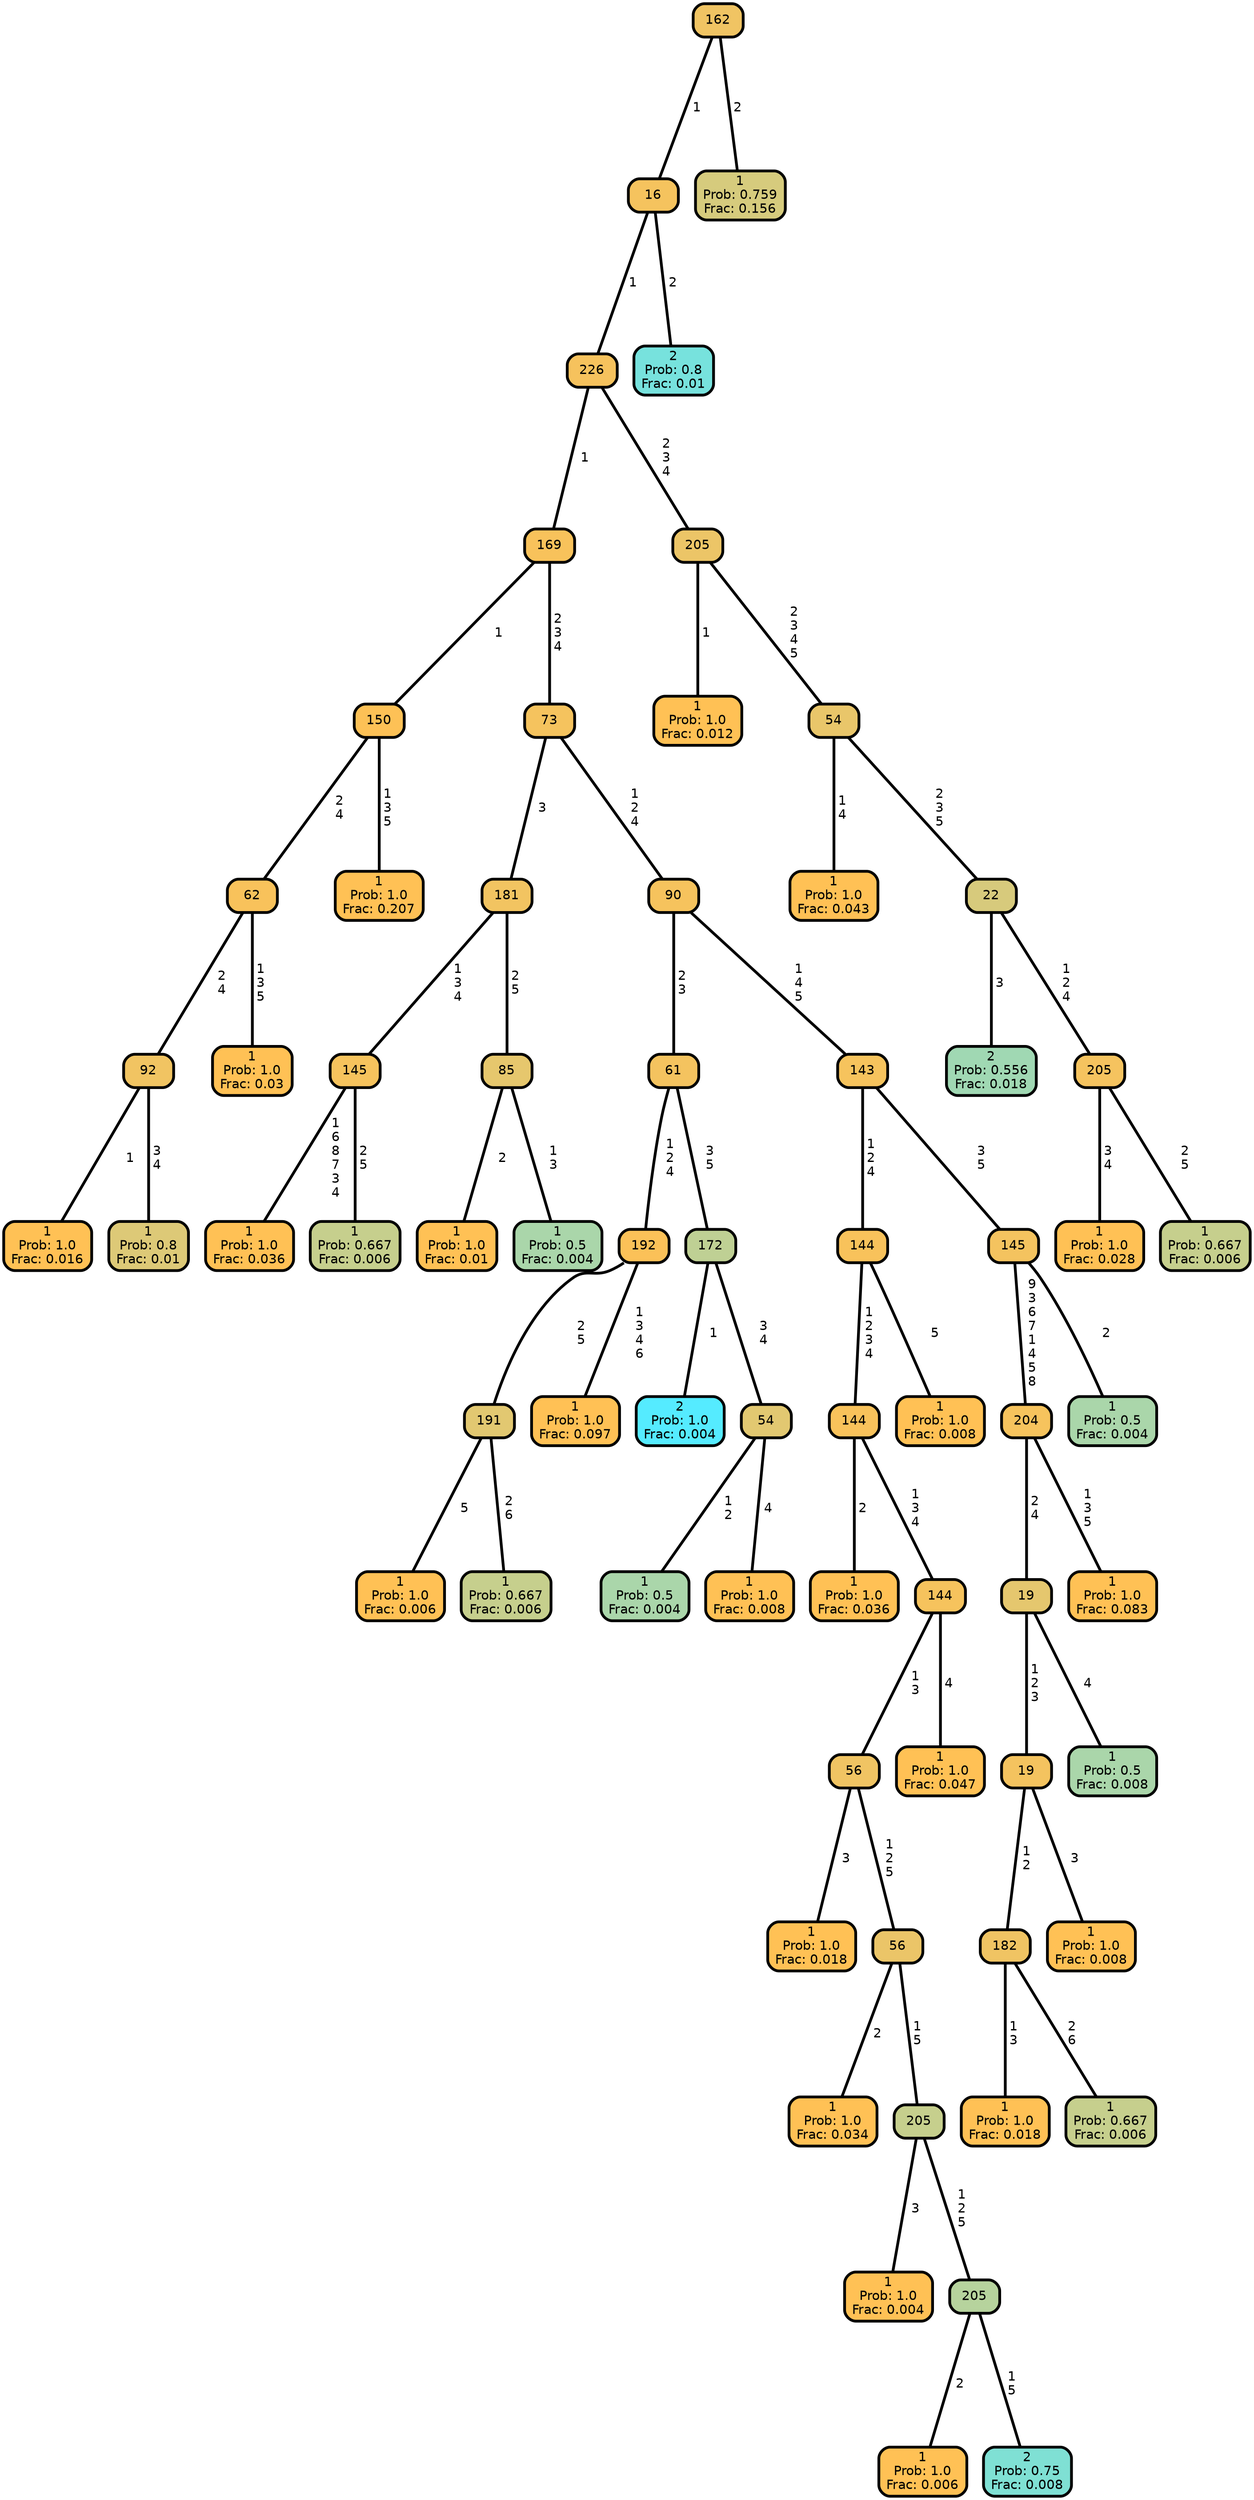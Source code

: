 graph Tree {
node [shape=box, style="filled, rounded",color="black",penwidth="3",fontcolor="black",                 fontname=helvetica] ;
graph [ranksep="0 equally", splines=straight,                 bgcolor=transparent, dpi=200] ;
edge [fontname=helvetica, color=black] ;
0 [label="1
Prob: 1.0
Frac: 0.016", fillcolor="#ffc155"] ;
1 [label="92", fillcolor="#f1c462"] ;
2 [label="1
Prob: 0.8
Frac: 0.01", fillcolor="#ddc977"] ;
3 [label="62", fillcolor="#f8c25b"] ;
4 [label="1
Prob: 1.0
Frac: 0.03", fillcolor="#ffc155"] ;
5 [label="150", fillcolor="#fdc156"] ;
6 [label="1
Prob: 1.0
Frac: 0.207", fillcolor="#ffc155"] ;
7 [label="169", fillcolor="#f8c25b"] ;
8 [label="1
Prob: 1.0
Frac: 0.036", fillcolor="#ffc155"] ;
9 [label="145", fillcolor="#f6c35d"] ;
10 [label="1
Prob: 0.667
Frac: 0.006", fillcolor="#c6cf8d"] ;
11 [label="181", fillcolor="#f2c461"] ;
12 [label="1
Prob: 1.0
Frac: 0.01", fillcolor="#ffc155"] ;
13 [label="85", fillcolor="#e6c76d"] ;
14 [label="1
Prob: 0.5
Frac: 0.004", fillcolor="#aad6aa"] ;
15 [label="73", fillcolor="#f5c35e"] ;
16 [label="1
Prob: 1.0
Frac: 0.006", fillcolor="#ffc155"] ;
17 [label="191", fillcolor="#e2c871"] ;
18 [label="1
Prob: 0.667
Frac: 0.006", fillcolor="#c6cf8d"] ;
19 [label="192", fillcolor="#fbc158"] ;
20 [label="1
Prob: 1.0
Frac: 0.097", fillcolor="#ffc155"] ;
21 [label="61", fillcolor="#f4c35f"] ;
22 [label="2
Prob: 1.0
Frac: 0.004", fillcolor="#55ebff"] ;
23 [label="172", fillcolor="#bfd094"] ;
24 [label="1
Prob: 0.5
Frac: 0.004", fillcolor="#aad6aa"] ;
25 [label="54", fillcolor="#e2c871"] ;
26 [label="1
Prob: 1.0
Frac: 0.008", fillcolor="#ffc155"] ;
27 [label="90", fillcolor="#f6c35d"] ;
28 [label="1
Prob: 1.0
Frac: 0.036", fillcolor="#ffc155"] ;
29 [label="144", fillcolor="#f8c25b"] ;
30 [label="1
Prob: 1.0
Frac: 0.018", fillcolor="#ffc155"] ;
31 [label="56", fillcolor="#f0c463"] ;
32 [label="1
Prob: 1.0
Frac: 0.034", fillcolor="#ffc155"] ;
33 [label="56", fillcolor="#ebc568"] ;
34 [label="1
Prob: 1.0
Frac: 0.004", fillcolor="#ffc155"] ;
35 [label="205", fillcolor="#c6cf8d"] ;
36 [label="1
Prob: 1.0
Frac: 0.006", fillcolor="#ffc155"] ;
37 [label="205", fillcolor="#b6d39d"] ;
38 [label="2
Prob: 0.75
Frac: 0.008", fillcolor="#7fe0d4"] ;
39 [label="144", fillcolor="#f6c35d"] ;
40 [label="1
Prob: 1.0
Frac: 0.047", fillcolor="#ffc155"] ;
41 [label="144", fillcolor="#f8c25b"] ;
42 [label="1
Prob: 1.0
Frac: 0.008", fillcolor="#ffc155"] ;
43 [label="143", fillcolor="#f6c35d"] ;
44 [label="1
Prob: 1.0
Frac: 0.018", fillcolor="#ffc155"] ;
45 [label="182", fillcolor="#f0c463"] ;
46 [label="1
Prob: 0.667
Frac: 0.006", fillcolor="#c6cf8d"] ;
47 [label="19", fillcolor="#f4c35f"] ;
48 [label="1
Prob: 1.0
Frac: 0.008", fillcolor="#ffc155"] ;
49 [label="19", fillcolor="#e5c76e"] ;
50 [label="1
Prob: 0.5
Frac: 0.008", fillcolor="#aad6aa"] ;
51 [label="204", fillcolor="#f6c35d"] ;
52 [label="1
Prob: 1.0
Frac: 0.083", fillcolor="#ffc155"] ;
53 [label="145", fillcolor="#f4c35f"] ;
54 [label="1
Prob: 0.5
Frac: 0.004", fillcolor="#aad6aa"] ;
55 [label="226", fillcolor="#f6c25d"] ;
56 [label="1
Prob: 1.0
Frac: 0.012", fillcolor="#ffc155"] ;
57 [label="205", fillcolor="#ecc567"] ;
58 [label="1
Prob: 1.0
Frac: 0.043", fillcolor="#ffc155"] ;
59 [label="54", fillcolor="#e9c66a"] ;
60 [label="2
Prob: 0.556
Frac: 0.018", fillcolor="#a0d8b3"] ;
61 [label="22", fillcolor="#d7ca7c"] ;
62 [label="1
Prob: 1.0
Frac: 0.028", fillcolor="#ffc155"] ;
63 [label="205", fillcolor="#f5c35f"] ;
64 [label="1
Prob: 0.667
Frac: 0.006", fillcolor="#c6cf8d"] ;
65 [label="16", fillcolor="#f5c35e"] ;
66 [label="2
Prob: 0.8
Frac: 0.01", fillcolor="#77e2dd"] ;
67 [label="162", fillcolor="#f0c463"] ;
68 [label="1
Prob: 0.759
Frac: 0.156", fillcolor="#d6cb7d"] ;
1 -- 0 [label=" 1",penwidth=3] ;
1 -- 2 [label=" 3\n 4",penwidth=3] ;
3 -- 1 [label=" 2\n 4",penwidth=3] ;
3 -- 4 [label=" 1\n 3\n 5",penwidth=3] ;
5 -- 3 [label=" 2\n 4",penwidth=3] ;
5 -- 6 [label=" 1\n 3\n 5",penwidth=3] ;
7 -- 5 [label=" 1",penwidth=3] ;
7 -- 15 [label=" 2\n 3\n 4",penwidth=3] ;
9 -- 8 [label=" 1\n 6\n 8\n 7\n 3\n 4",penwidth=3] ;
9 -- 10 [label=" 2\n 5",penwidth=3] ;
11 -- 9 [label=" 1\n 3\n 4",penwidth=3] ;
11 -- 13 [label=" 2\n 5",penwidth=3] ;
13 -- 12 [label=" 2",penwidth=3] ;
13 -- 14 [label=" 1\n 3",penwidth=3] ;
15 -- 11 [label=" 3",penwidth=3] ;
15 -- 27 [label=" 1\n 2\n 4",penwidth=3] ;
17 -- 16 [label=" 5",penwidth=3] ;
17 -- 18 [label=" 2\n 6",penwidth=3] ;
19 -- 17 [label=" 2\n 5",penwidth=3] ;
19 -- 20 [label=" 1\n 3\n 4\n 6",penwidth=3] ;
21 -- 19 [label=" 1\n 2\n 4",penwidth=3] ;
21 -- 23 [label=" 3\n 5",penwidth=3] ;
23 -- 22 [label=" 1",penwidth=3] ;
23 -- 25 [label=" 3\n 4",penwidth=3] ;
25 -- 24 [label=" 1\n 2",penwidth=3] ;
25 -- 26 [label=" 4",penwidth=3] ;
27 -- 21 [label=" 2\n 3",penwidth=3] ;
27 -- 43 [label=" 1\n 4\n 5",penwidth=3] ;
29 -- 28 [label=" 2",penwidth=3] ;
29 -- 39 [label=" 1\n 3\n 4",penwidth=3] ;
31 -- 30 [label=" 3",penwidth=3] ;
31 -- 33 [label=" 1\n 2\n 5",penwidth=3] ;
33 -- 32 [label=" 2",penwidth=3] ;
33 -- 35 [label=" 1\n 5",penwidth=3] ;
35 -- 34 [label=" 3",penwidth=3] ;
35 -- 37 [label=" 1\n 2\n 5",penwidth=3] ;
37 -- 36 [label=" 2",penwidth=3] ;
37 -- 38 [label=" 1\n 5",penwidth=3] ;
39 -- 31 [label=" 1\n 3",penwidth=3] ;
39 -- 40 [label=" 4",penwidth=3] ;
41 -- 29 [label=" 1\n 2\n 3\n 4",penwidth=3] ;
41 -- 42 [label=" 5",penwidth=3] ;
43 -- 41 [label=" 1\n 2\n 4",penwidth=3] ;
43 -- 53 [label=" 3\n 5",penwidth=3] ;
45 -- 44 [label=" 1\n 3",penwidth=3] ;
45 -- 46 [label=" 2\n 6",penwidth=3] ;
47 -- 45 [label=" 1\n 2",penwidth=3] ;
47 -- 48 [label=" 3",penwidth=3] ;
49 -- 47 [label=" 1\n 2\n 3",penwidth=3] ;
49 -- 50 [label=" 4",penwidth=3] ;
51 -- 49 [label=" 2\n 4",penwidth=3] ;
51 -- 52 [label=" 1\n 3\n 5",penwidth=3] ;
53 -- 51 [label=" 9\n 3\n 6\n 7\n 1\n 4\n 5\n 8",penwidth=3] ;
53 -- 54 [label=" 2",penwidth=3] ;
55 -- 7 [label=" 1",penwidth=3] ;
55 -- 57 [label=" 2\n 3\n 4",penwidth=3] ;
57 -- 56 [label=" 1",penwidth=3] ;
57 -- 59 [label=" 2\n 3\n 4\n 5",penwidth=3] ;
59 -- 58 [label=" 1\n 4",penwidth=3] ;
59 -- 61 [label=" 2\n 3\n 5",penwidth=3] ;
61 -- 60 [label=" 3",penwidth=3] ;
61 -- 63 [label=" 1\n 2\n 4",penwidth=3] ;
63 -- 62 [label=" 3\n 4",penwidth=3] ;
63 -- 64 [label=" 2\n 5",penwidth=3] ;
65 -- 55 [label=" 1",penwidth=3] ;
65 -- 66 [label=" 2",penwidth=3] ;
67 -- 65 [label=" 1",penwidth=3] ;
67 -- 68 [label=" 2",penwidth=3] ;
{rank = same;}}